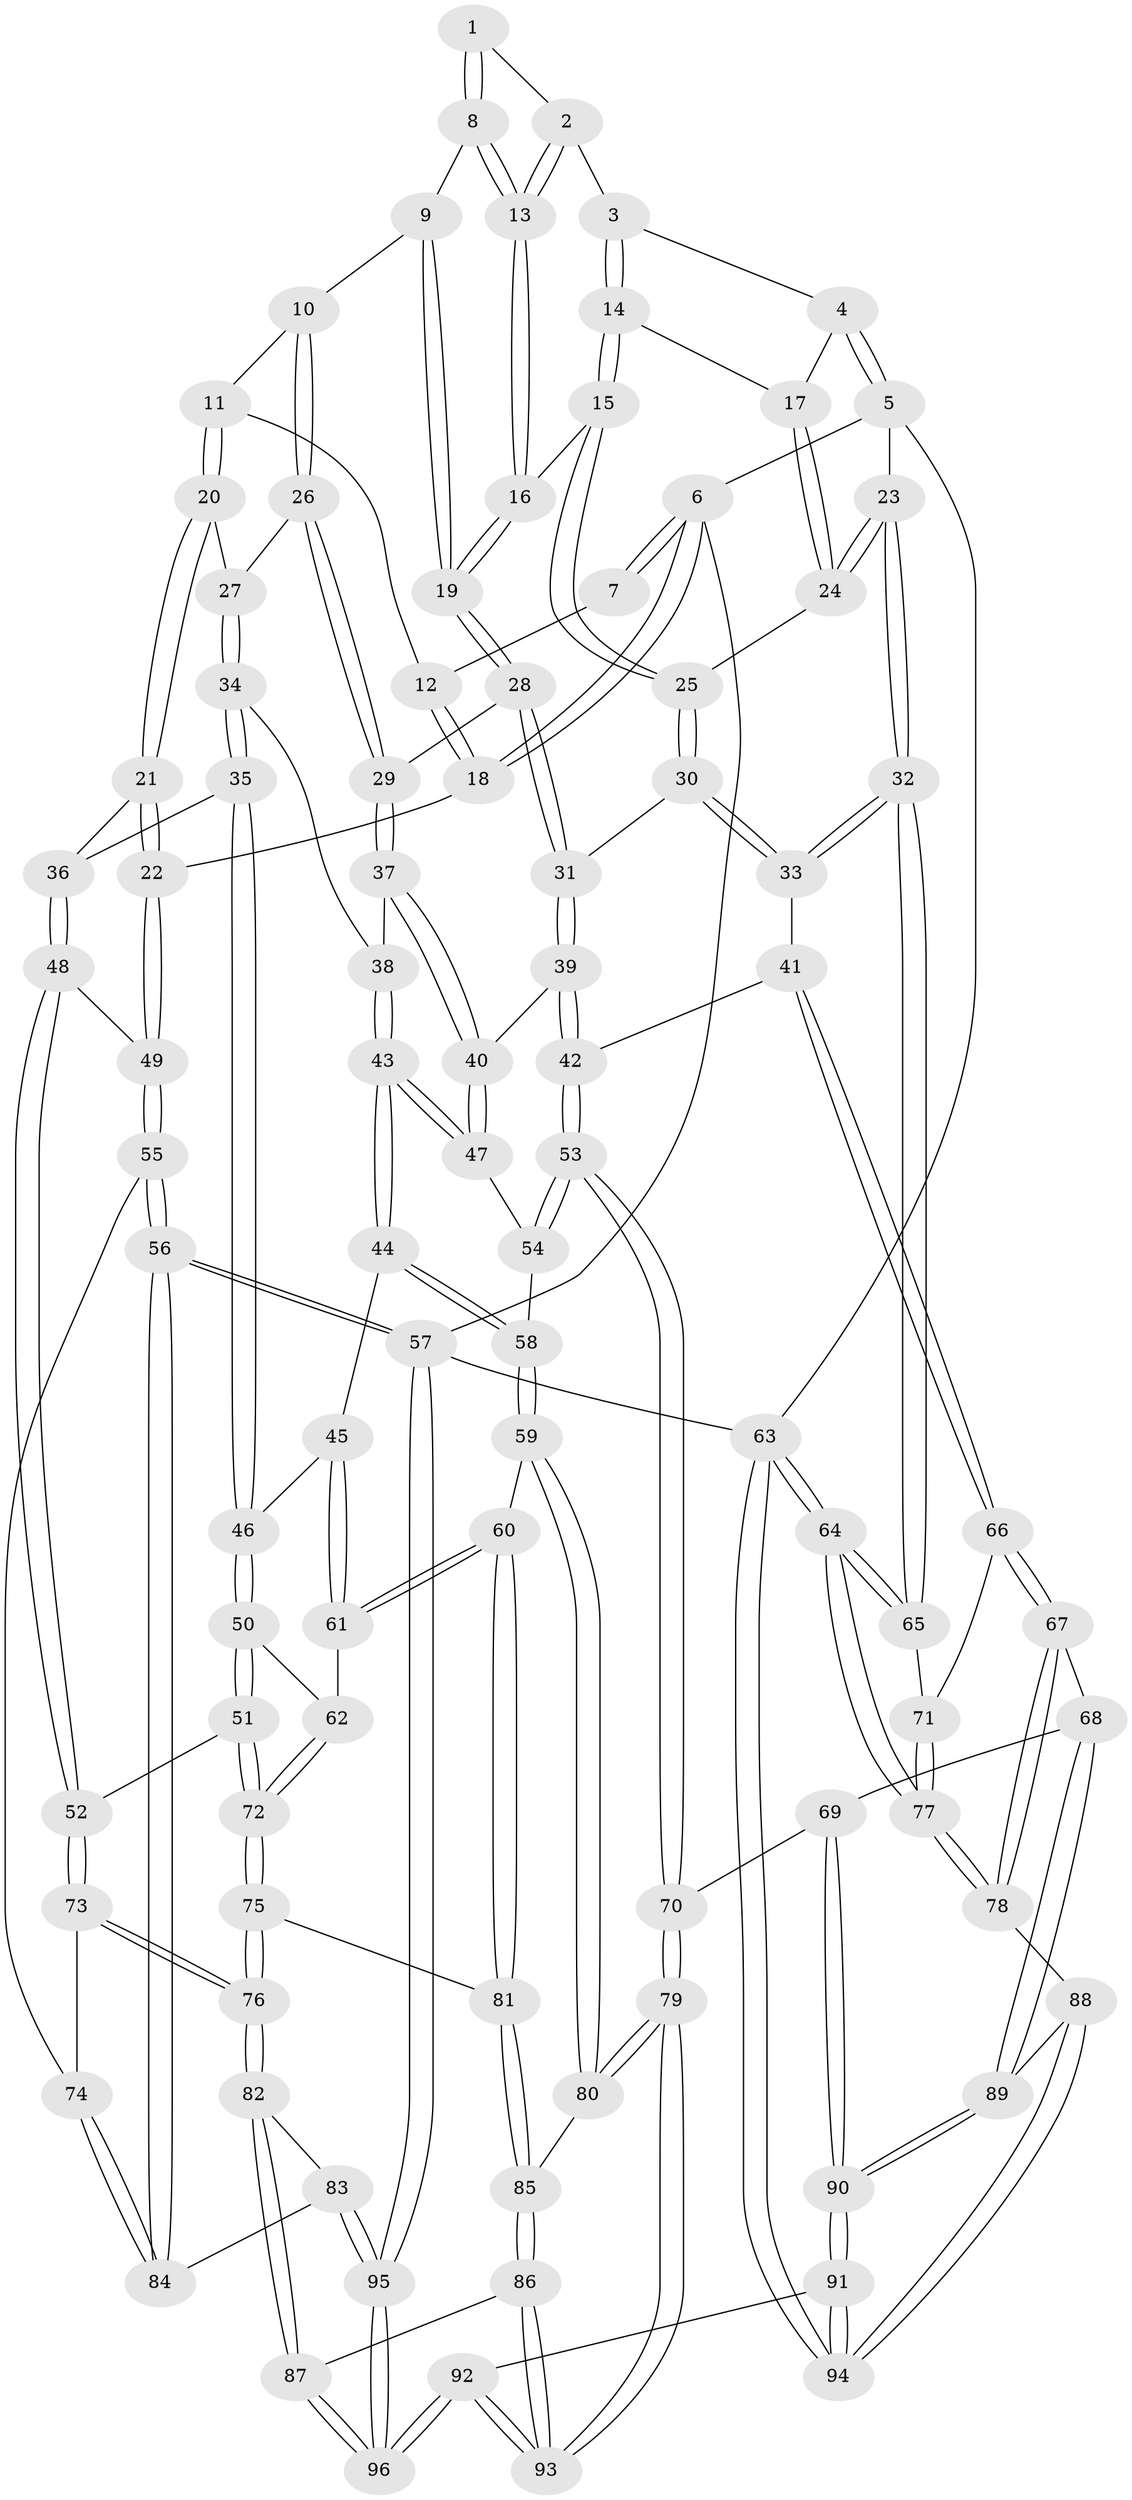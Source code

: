 // Generated by graph-tools (version 1.1) at 2025/27/03/09/25 03:27:09]
// undirected, 96 vertices, 237 edges
graph export_dot {
graph [start="1"]
  node [color=gray90,style=filled];
  1 [pos="+0.4364889974435178+0"];
  2 [pos="+0.6387483010004283+0"];
  3 [pos="+0.8388319704355242+0"];
  4 [pos="+0.9534406482987888+0"];
  5 [pos="+1+0"];
  6 [pos="+0+0"];
  7 [pos="+0.1270399772381816+0"];
  8 [pos="+0.4356906714017146+0"];
  9 [pos="+0.41831755027470907+0"];
  10 [pos="+0.3520567766539208+0.11186863232877131"];
  11 [pos="+0.17295495043593195+0.08697630819162416"];
  12 [pos="+0.16089843771958265+0.0641729319682482"];
  13 [pos="+0.6157214991951216+0.16853179137882562"];
  14 [pos="+0.7615641318953347+0.10166026568003439"];
  15 [pos="+0.7396043291448663+0.16015666819443083"];
  16 [pos="+0.6192383503251007+0.18953074390782193"];
  17 [pos="+0.88357367555717+0.16422110459737876"];
  18 [pos="+0+0.2500925257104647"];
  19 [pos="+0.5691365238279217+0.23311533981418356"];
  20 [pos="+0.16371225891143476+0.20427169813740617"];
  21 [pos="+0.016103111379295723+0.26506100339576016"];
  22 [pos="+0+0.28574432270807437"];
  23 [pos="+1+0.18896700322874543"];
  24 [pos="+0.8919020667760224+0.18647199868211498"];
  25 [pos="+0.8031425044760697+0.2628284787579643"];
  26 [pos="+0.3457310388130015+0.18941930889666822"];
  27 [pos="+0.29347954371368257+0.24735717474127433"];
  28 [pos="+0.5524495216690966+0.2683746187600407"];
  29 [pos="+0.5494335401471333+0.27145353282389795"];
  30 [pos="+0.8120546795329855+0.3174701455592216"];
  31 [pos="+0.7698872469583792+0.3351582955814222"];
  32 [pos="+1+0.3777893583713277"];
  33 [pos="+0.9572254753279968+0.4133081406714799"];
  34 [pos="+0.29421670544894024+0.3500880571261884"];
  35 [pos="+0.2742417567798223+0.37634874798674317"];
  36 [pos="+0.23832702423395896+0.38519974401144375"];
  37 [pos="+0.5431505438126639+0.3011099041709445"];
  38 [pos="+0.450071162826235+0.3864865418316261"];
  39 [pos="+0.6609131338812994+0.46037121108370527"];
  40 [pos="+0.6443623430337702+0.46198760913003073"];
  41 [pos="+0.8530768994751999+0.5402743983370324"];
  42 [pos="+0.7819383248660453+0.5373748364680149"];
  43 [pos="+0.461898945668727+0.5201998439574148"];
  44 [pos="+0.4614934679976695+0.52065507724571"];
  45 [pos="+0.42726017547129874+0.5345874918780584"];
  46 [pos="+0.319318904826867+0.5406925607714241"];
  47 [pos="+0.5996508317968331+0.5136974607114158"];
  48 [pos="+0.14466259165192252+0.4649490990297325"];
  49 [pos="+0+0.40436771314340525"];
  50 [pos="+0.29996339743248157+0.5633362865203471"];
  51 [pos="+0.2464723682739511+0.5955397782040146"];
  52 [pos="+0.19711750905439085+0.6000196837020252"];
  53 [pos="+0.6622633878348091+0.6652367711120926"];
  54 [pos="+0.6086359468327527+0.5530378678068818"];
  55 [pos="+0+0.4807073713159579"];
  56 [pos="+0+0.88324202766639"];
  57 [pos="+0+1"];
  58 [pos="+0.5120752126854331+0.6588619738229046"];
  59 [pos="+0.5171797659586217+0.7163305785187519"];
  60 [pos="+0.42176463049347196+0.6994949485568885"];
  61 [pos="+0.4119225333380685+0.6770245209737823"];
  62 [pos="+0.3545529969392529+0.6412618355646164"];
  63 [pos="+1+1"];
  64 [pos="+1+0.7524884246865235"];
  65 [pos="+1+0.6407886422362263"];
  66 [pos="+0.863870787862332+0.6175192078652794"];
  67 [pos="+0.8474496329838626+0.6708288068800836"];
  68 [pos="+0.7606909314644706+0.7385991343891803"];
  69 [pos="+0.7341086608747204+0.7476476358140354"];
  70 [pos="+0.6592525063264784+0.7170995753189029"];
  71 [pos="+0.8871519904012737+0.6250365204161964"];
  72 [pos="+0.31189055397460785+0.7376852824134565"];
  73 [pos="+0.17970782488072315+0.6148970422401949"];
  74 [pos="+0.14132090587891877+0.6342531470374597"];
  75 [pos="+0.31548983043479567+0.7514053830136899"];
  76 [pos="+0.2537508477544963+0.795548553051832"];
  77 [pos="+1+0.7633202436431176"];
  78 [pos="+0.9608087719265735+0.7884546159818175"];
  79 [pos="+0.5688658115961004+0.7587379680614643"];
  80 [pos="+0.5452127430545847+0.7434038882325416"];
  81 [pos="+0.3468221124092826+0.7546360266810362"];
  82 [pos="+0.1981993453797878+0.8666012174037893"];
  83 [pos="+0.17293807127326194+0.8603557793996507"];
  84 [pos="+0.06641783497028338+0.8188569876011736"];
  85 [pos="+0.3890824088859882+0.8135520610118443"];
  86 [pos="+0.40198469976865603+0.8836992671105751"];
  87 [pos="+0.23261926718098314+0.9119312287835274"];
  88 [pos="+0.9141438778220582+0.8334771116870399"];
  89 [pos="+0.9030382537301807+0.8335174045790329"];
  90 [pos="+0.7595263532098158+0.9032045236359851"];
  91 [pos="+0.6813852189031242+1"];
  92 [pos="+0.5976766445128556+1"];
  93 [pos="+0.5385300468813092+0.9708475765616148"];
  94 [pos="+0.9810815191497333+1"];
  95 [pos="+0+1"];
  96 [pos="+0.29214144266049374+1"];
  1 -- 2;
  1 -- 8;
  1 -- 8;
  2 -- 3;
  2 -- 13;
  2 -- 13;
  3 -- 4;
  3 -- 14;
  3 -- 14;
  4 -- 5;
  4 -- 5;
  4 -- 17;
  5 -- 6;
  5 -- 23;
  5 -- 63;
  6 -- 7;
  6 -- 7;
  6 -- 18;
  6 -- 18;
  6 -- 57;
  7 -- 12;
  8 -- 9;
  8 -- 13;
  8 -- 13;
  9 -- 10;
  9 -- 19;
  9 -- 19;
  10 -- 11;
  10 -- 26;
  10 -- 26;
  11 -- 12;
  11 -- 20;
  11 -- 20;
  12 -- 18;
  12 -- 18;
  13 -- 16;
  13 -- 16;
  14 -- 15;
  14 -- 15;
  14 -- 17;
  15 -- 16;
  15 -- 25;
  15 -- 25;
  16 -- 19;
  16 -- 19;
  17 -- 24;
  17 -- 24;
  18 -- 22;
  19 -- 28;
  19 -- 28;
  20 -- 21;
  20 -- 21;
  20 -- 27;
  21 -- 22;
  21 -- 22;
  21 -- 36;
  22 -- 49;
  22 -- 49;
  23 -- 24;
  23 -- 24;
  23 -- 32;
  23 -- 32;
  24 -- 25;
  25 -- 30;
  25 -- 30;
  26 -- 27;
  26 -- 29;
  26 -- 29;
  27 -- 34;
  27 -- 34;
  28 -- 29;
  28 -- 31;
  28 -- 31;
  29 -- 37;
  29 -- 37;
  30 -- 31;
  30 -- 33;
  30 -- 33;
  31 -- 39;
  31 -- 39;
  32 -- 33;
  32 -- 33;
  32 -- 65;
  32 -- 65;
  33 -- 41;
  34 -- 35;
  34 -- 35;
  34 -- 38;
  35 -- 36;
  35 -- 46;
  35 -- 46;
  36 -- 48;
  36 -- 48;
  37 -- 38;
  37 -- 40;
  37 -- 40;
  38 -- 43;
  38 -- 43;
  39 -- 40;
  39 -- 42;
  39 -- 42;
  40 -- 47;
  40 -- 47;
  41 -- 42;
  41 -- 66;
  41 -- 66;
  42 -- 53;
  42 -- 53;
  43 -- 44;
  43 -- 44;
  43 -- 47;
  43 -- 47;
  44 -- 45;
  44 -- 58;
  44 -- 58;
  45 -- 46;
  45 -- 61;
  45 -- 61;
  46 -- 50;
  46 -- 50;
  47 -- 54;
  48 -- 49;
  48 -- 52;
  48 -- 52;
  49 -- 55;
  49 -- 55;
  50 -- 51;
  50 -- 51;
  50 -- 62;
  51 -- 52;
  51 -- 72;
  51 -- 72;
  52 -- 73;
  52 -- 73;
  53 -- 54;
  53 -- 54;
  53 -- 70;
  53 -- 70;
  54 -- 58;
  55 -- 56;
  55 -- 56;
  55 -- 74;
  56 -- 57;
  56 -- 57;
  56 -- 84;
  56 -- 84;
  57 -- 95;
  57 -- 95;
  57 -- 63;
  58 -- 59;
  58 -- 59;
  59 -- 60;
  59 -- 80;
  59 -- 80;
  60 -- 61;
  60 -- 61;
  60 -- 81;
  60 -- 81;
  61 -- 62;
  62 -- 72;
  62 -- 72;
  63 -- 64;
  63 -- 64;
  63 -- 94;
  63 -- 94;
  64 -- 65;
  64 -- 65;
  64 -- 77;
  64 -- 77;
  65 -- 71;
  66 -- 67;
  66 -- 67;
  66 -- 71;
  67 -- 68;
  67 -- 78;
  67 -- 78;
  68 -- 69;
  68 -- 89;
  68 -- 89;
  69 -- 70;
  69 -- 90;
  69 -- 90;
  70 -- 79;
  70 -- 79;
  71 -- 77;
  71 -- 77;
  72 -- 75;
  72 -- 75;
  73 -- 74;
  73 -- 76;
  73 -- 76;
  74 -- 84;
  74 -- 84;
  75 -- 76;
  75 -- 76;
  75 -- 81;
  76 -- 82;
  76 -- 82;
  77 -- 78;
  77 -- 78;
  78 -- 88;
  79 -- 80;
  79 -- 80;
  79 -- 93;
  79 -- 93;
  80 -- 85;
  81 -- 85;
  81 -- 85;
  82 -- 83;
  82 -- 87;
  82 -- 87;
  83 -- 84;
  83 -- 95;
  83 -- 95;
  85 -- 86;
  85 -- 86;
  86 -- 87;
  86 -- 93;
  86 -- 93;
  87 -- 96;
  87 -- 96;
  88 -- 89;
  88 -- 94;
  88 -- 94;
  89 -- 90;
  89 -- 90;
  90 -- 91;
  90 -- 91;
  91 -- 92;
  91 -- 94;
  91 -- 94;
  92 -- 93;
  92 -- 93;
  92 -- 96;
  92 -- 96;
  95 -- 96;
  95 -- 96;
}
